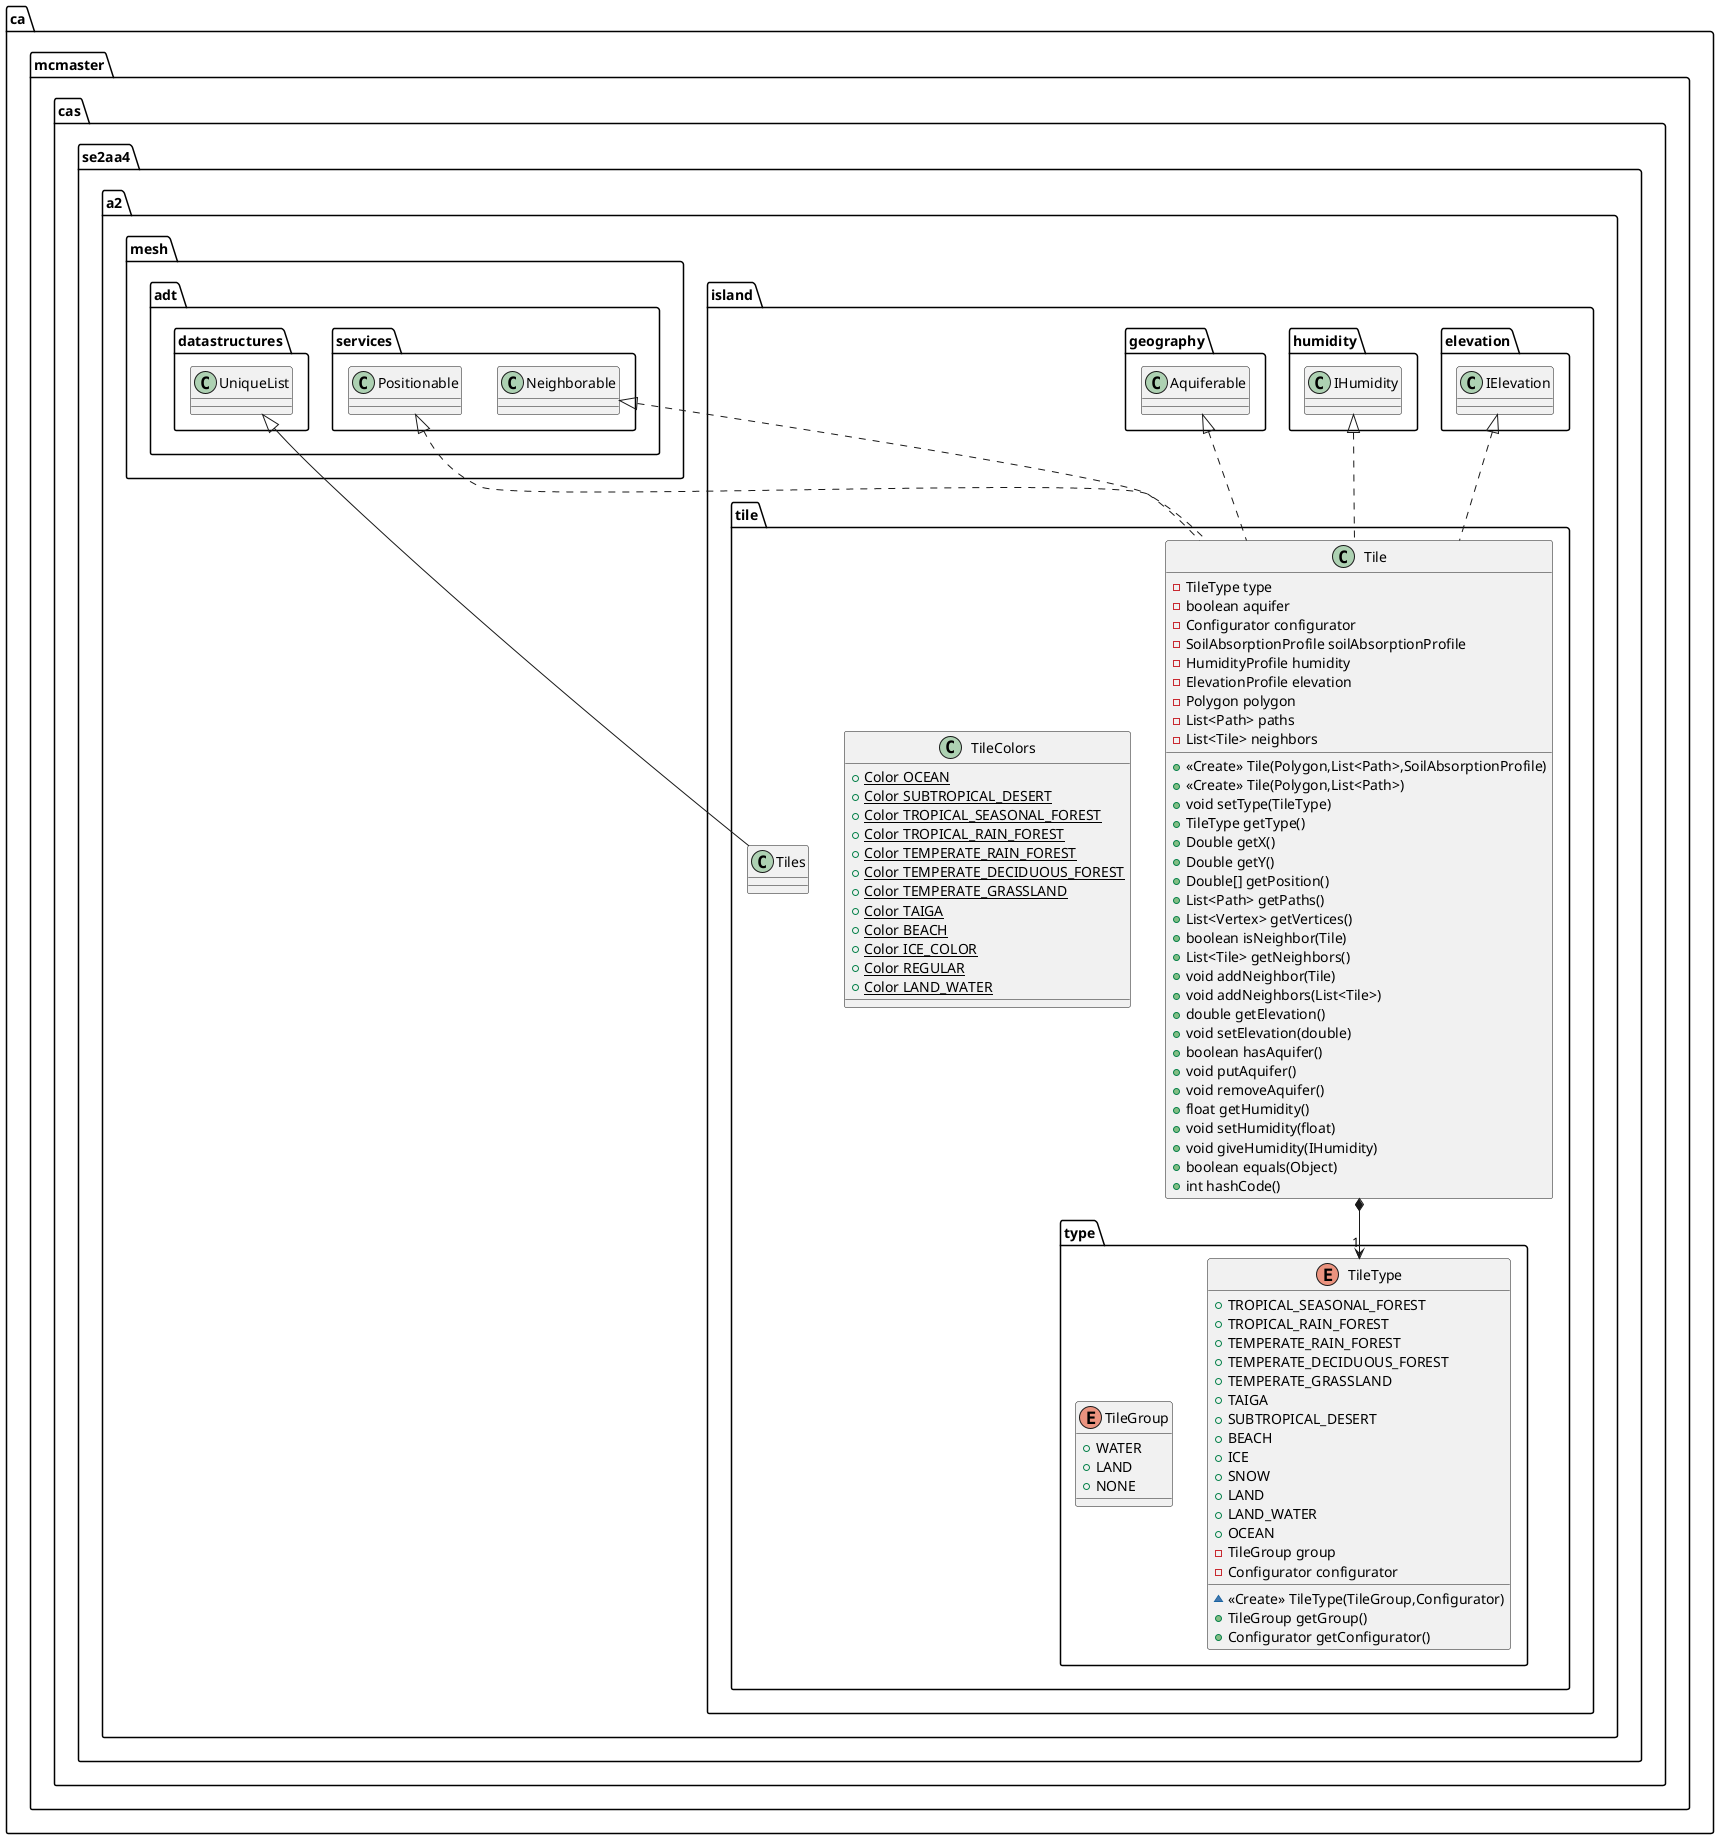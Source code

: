 @startuml
class ca.mcmaster.cas.se2aa4.a2.island.tile.Tile {
- TileType type
- boolean aquifer
- Configurator configurator
- SoilAbsorptionProfile soilAbsorptionProfile
- HumidityProfile humidity
- ElevationProfile elevation
- Polygon polygon
- List<Path> paths
- List<Tile> neighbors
+ <<Create>> Tile(Polygon,List<Path>,SoilAbsorptionProfile)
+ <<Create>> Tile(Polygon,List<Path>)
+ void setType(TileType)
+ TileType getType()
+ Double getX()
+ Double getY()
+ Double[] getPosition()
+ List<Path> getPaths()
+ List<Vertex> getVertices()
+ boolean isNeighbor(Tile)
+ List<Tile> getNeighbors()
+ void addNeighbor(Tile)
+ void addNeighbors(List<Tile>)
+ double getElevation()
+ void setElevation(double)
+ boolean hasAquifer()
+ void putAquifer()
+ void removeAquifer()
+ float getHumidity()
+ void setHumidity(float)
+ void giveHumidity(IHumidity)
+ boolean equals(Object)
+ int hashCode()
}
enum ca.mcmaster.cas.se2aa4.a2.island.tile.type.TileType {
+  TROPICAL_SEASONAL_FOREST
+  TROPICAL_RAIN_FOREST
+  TEMPERATE_RAIN_FOREST
+  TEMPERATE_DECIDUOUS_FOREST
+  TEMPERATE_GRASSLAND
+  TAIGA
+  SUBTROPICAL_DESERT
+  BEACH
+  ICE
+  SNOW
+  LAND
+  LAND_WATER
+  OCEAN
- TileGroup group
- Configurator configurator
~ <<Create>> TileType(TileGroup,Configurator)
+ TileGroup getGroup()
+ Configurator getConfigurator()
}
class ca.mcmaster.cas.se2aa4.a2.island.tile.TileColors {
+ {static} Color OCEAN
+ {static} Color SUBTROPICAL_DESERT
+ {static} Color TROPICAL_SEASONAL_FOREST
+ {static} Color TROPICAL_RAIN_FOREST
+ {static} Color TEMPERATE_RAIN_FOREST
+ {static} Color TEMPERATE_DECIDUOUS_FOREST
+ {static} Color TEMPERATE_GRASSLAND
+ {static} Color TAIGA
+ {static} Color BEACH
+ {static} Color ICE_COLOR
+ {static} Color REGULAR
+ {static} Color LAND_WATER
}
enum ca.mcmaster.cas.se2aa4.a2.island.tile.type.TileGroup {
+  WATER
+  LAND
+  NONE
}


ca.mcmaster.cas.se2aa4.a2.mesh.adt.datastructures.UniqueList <|-- ca.mcmaster.cas.se2aa4.a2.island.tile.Tiles
ca.mcmaster.cas.se2aa4.a2.mesh.adt.services.Neighborable <|.. ca.mcmaster.cas.se2aa4.a2.island.tile.Tile
ca.mcmaster.cas.se2aa4.a2.mesh.adt.services.Positionable <|.. ca.mcmaster.cas.se2aa4.a2.island.tile.Tile
ca.mcmaster.cas.se2aa4.a2.island.elevation.IElevation <|.. ca.mcmaster.cas.se2aa4.a2.island.tile.Tile
ca.mcmaster.cas.se2aa4.a2.island.humidity.IHumidity <|.. ca.mcmaster.cas.se2aa4.a2.island.tile.Tile
ca.mcmaster.cas.se2aa4.a2.island.geography.Aquiferable <|.. ca.mcmaster.cas.se2aa4.a2.island.tile.Tile
ca.mcmaster.cas.se2aa4.a2.island.tile.Tile *--> "1" ca.mcmaster.cas.se2aa4.a2.island.tile.type.TileType
@enduml